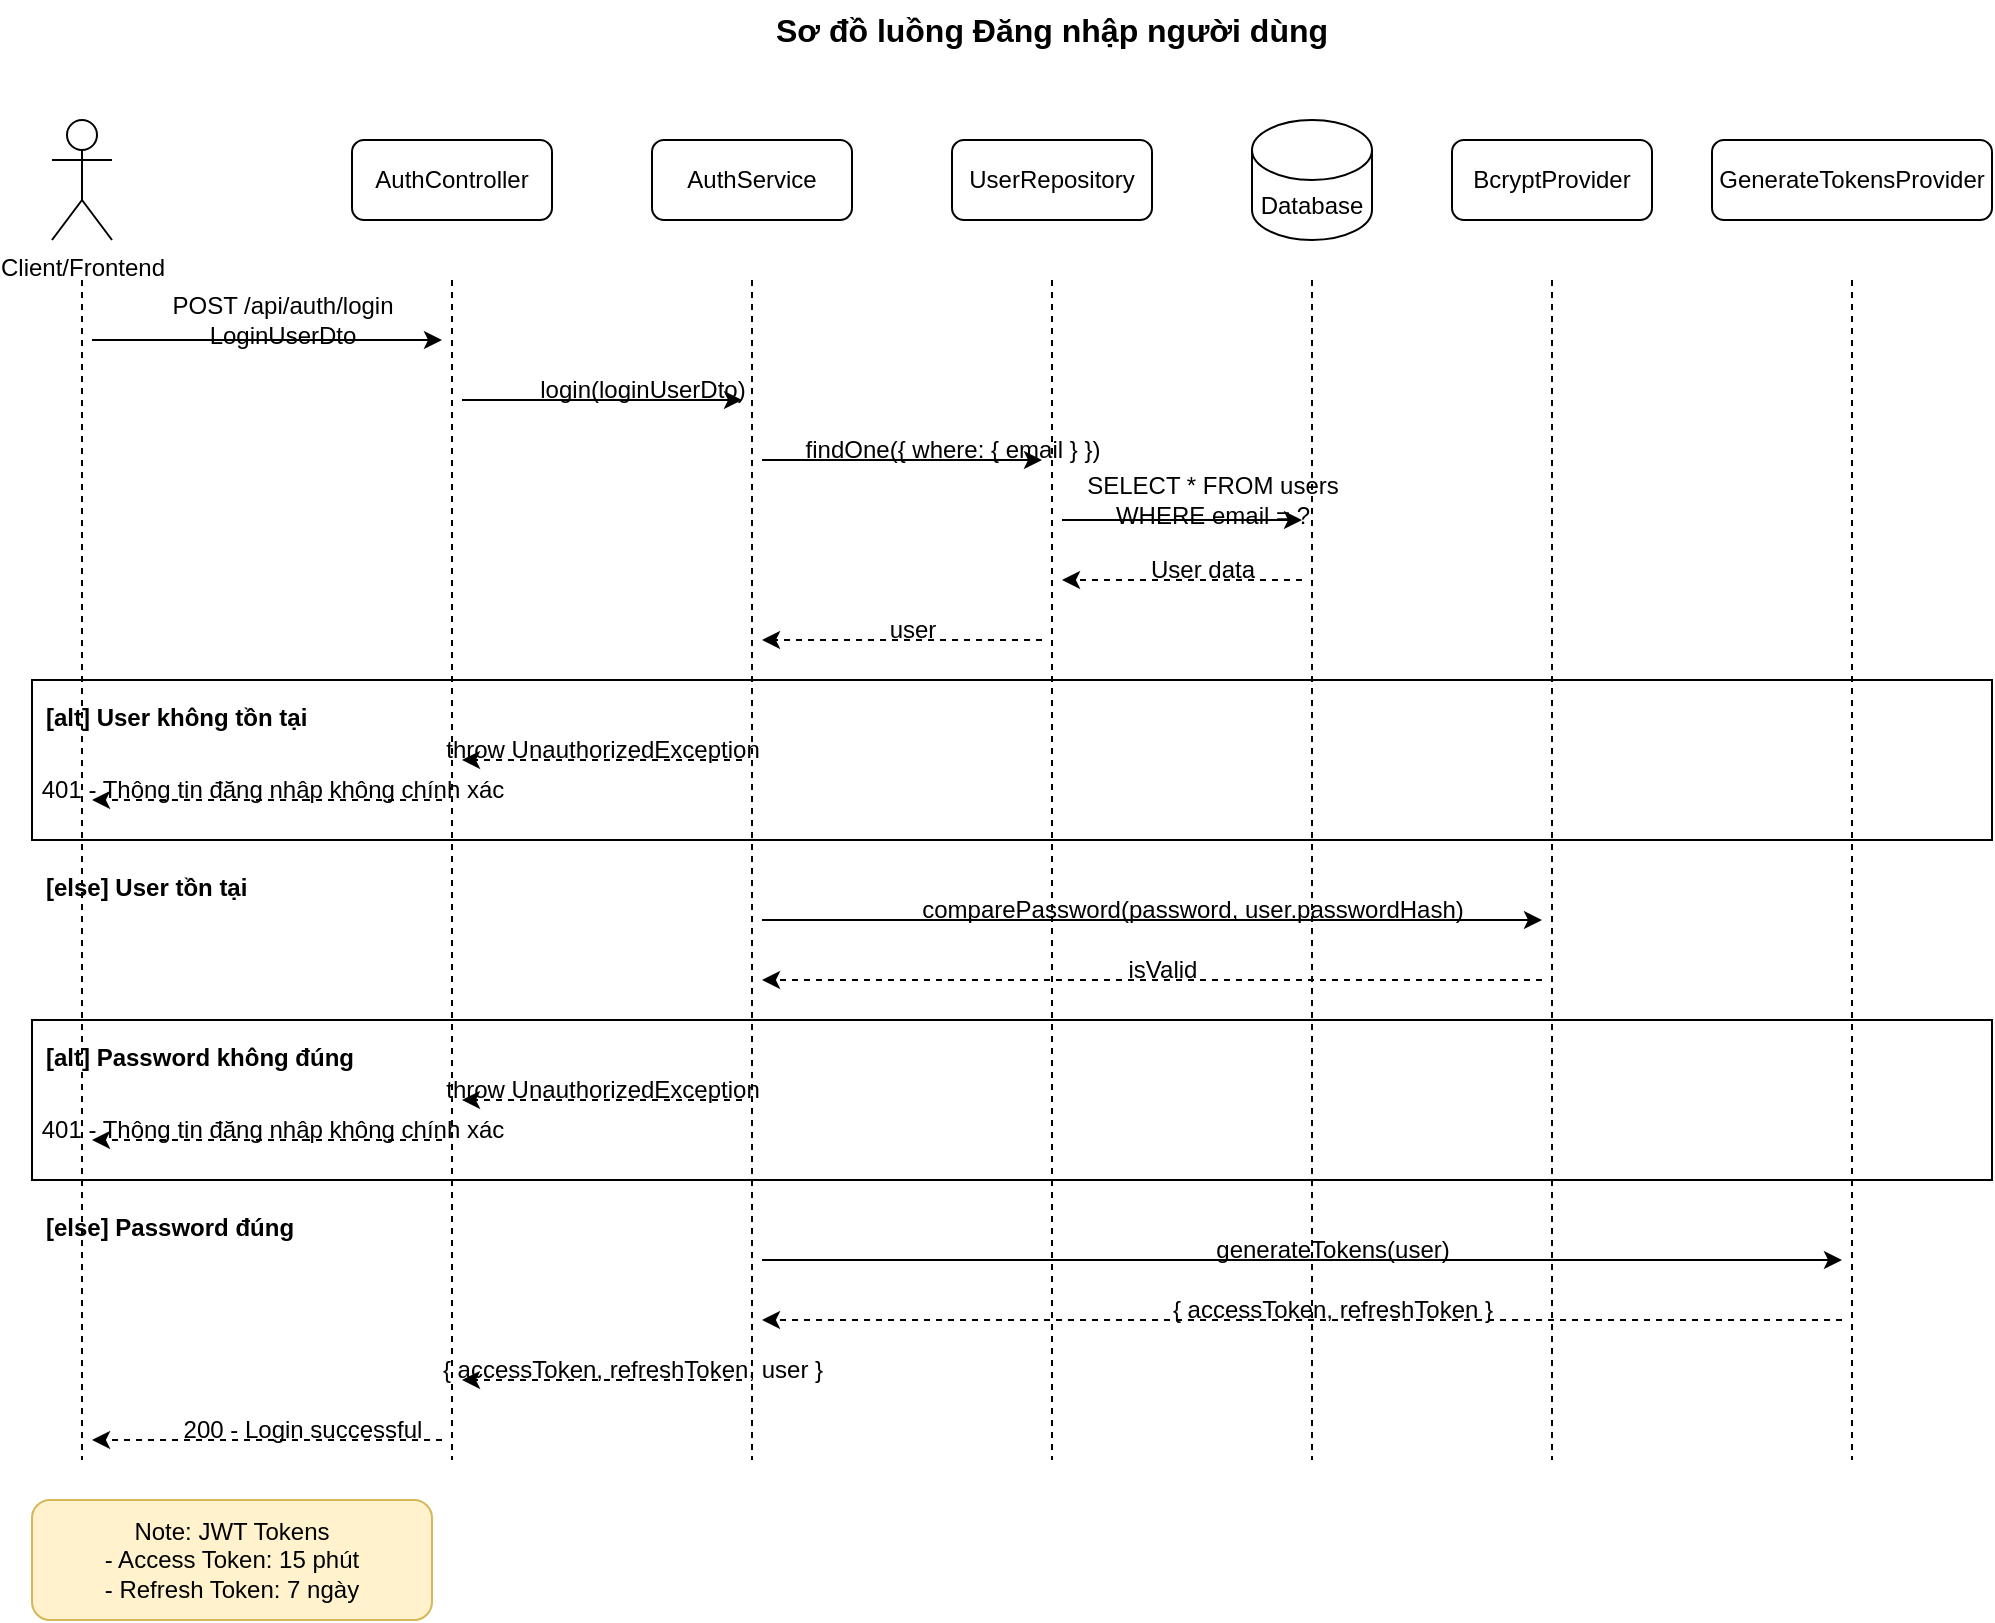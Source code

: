 <mxfile version="24.7.17">
  <diagram name="Luồng Đăng nhập" id="login_flow">
    <mxGraphModel dx="1422" dy="794" grid="1" gridSize="10" guides="1" tooltips="1" connect="1" arrows="1" fold="1" page="1" pageScale="1" pageWidth="1169" pageHeight="827" math="0" shadow="0">
      <root>
        <mxCell id="0" />
        <mxCell id="1" parent="0" />
        
        <!-- Title -->
        <mxCell id="title" value="Sơ đồ luồng Đăng nhập người dùng" style="text;html=1;strokeColor=none;fillColor=none;align=center;verticalAlign=middle;whiteSpace=wrap;rounded=0;fontSize=16;fontStyle=1;" vertex="1" parent="1">
          <mxGeometry x="400" y="20" width="300" height="30" as="geometry" />
        </mxCell>
        
        <!-- Actors -->
        <mxCell id="client" value="Client/Frontend" style="shape=umlActor;verticalLabelPosition=bottom;verticalAlign=top;html=1;outlineConnect=0;" vertex="1" parent="1">
          <mxGeometry x="50" y="80" width="30" height="60" as="geometry" />
        </mxCell>
        
        <mxCell id="controller" value="AuthController" style="rounded=1;whiteSpace=wrap;html=1;" vertex="1" parent="1">
          <mxGeometry x="200" y="90" width="100" height="40" as="geometry" />
        </mxCell>
        
        <mxCell id="service" value="AuthService" style="rounded=1;whiteSpace=wrap;html=1;" vertex="1" parent="1">
          <mxGeometry x="350" y="90" width="100" height="40" as="geometry" />
        </mxCell>
        
        <mxCell id="repo" value="UserRepository" style="rounded=1;whiteSpace=wrap;html=1;" vertex="1" parent="1">
          <mxGeometry x="500" y="90" width="100" height="40" as="geometry" />
        </mxCell>
        
        <mxCell id="database" value="Database" style="shape=cylinder3;whiteSpace=wrap;html=1;boundedLbl=1;backgroundOutline=1;size=15;" vertex="1" parent="1">
          <mxGeometry x="650" y="80" width="60" height="60" as="geometry" />
        </mxCell>
        
        <mxCell id="bcrypt" value="BcryptProvider" style="rounded=1;whiteSpace=wrap;html=1;" vertex="1" parent="1">
          <mxGeometry x="750" y="90" width="100" height="40" as="geometry" />
        </mxCell>
        
        <mxCell id="token_gen" value="GenerateTokensProvider" style="rounded=1;whiteSpace=wrap;html=1;" vertex="1" parent="1">
          <mxGeometry x="880" y="90" width="140" height="40" as="geometry" />
        </mxCell>
        
        <!-- Lifelines -->
        <mxCell id="client_lifeline" value="" style="endArrow=none;dashed=1;html=1;rounded=0;" edge="1" parent="1">
          <mxGeometry width="50" height="50" relative="1" as="geometry">
            <mxPoint x="65" y="160" as="sourcePoint" />
            <mxPoint x="65" y="750" as="targetPoint" />
          </mxGeometry>
        </mxCell>
        
        <mxCell id="controller_lifeline" value="" style="endArrow=none;dashed=1;html=1;rounded=0;" edge="1" parent="1">
          <mxGeometry width="50" height="50" relative="1" as="geometry">
            <mxPoint x="250" y="160" as="sourcePoint" />
            <mxPoint x="250" y="750" as="targetPoint" />
          </mxGeometry>
        </mxCell>
        
        <mxCell id="service_lifeline" value="" style="endArrow=none;dashed=1;html=1;rounded=0;" edge="1" parent="1">
          <mxGeometry width="50" height="50" relative="1" as="geometry">
            <mxPoint x="400" y="160" as="sourcePoint" />
            <mxPoint x="400" y="750" as="targetPoint" />
          </mxGeometry>
        </mxCell>
        
        <mxCell id="repo_lifeline" value="" style="endArrow=none;dashed=1;html=1;rounded=0;" edge="1" parent="1">
          <mxGeometry width="50" height="50" relative="1" as="geometry">
            <mxPoint x="550" y="160" as="sourcePoint" />
            <mxPoint x="550" y="750" as="targetPoint" />
          </mxGeometry>
        </mxCell>
        
        <mxCell id="database_lifeline" value="" style="endArrow=none;dashed=1;html=1;rounded=0;" edge="1" parent="1">
          <mxGeometry width="50" height="50" relative="1" as="geometry">
            <mxPoint x="680" y="160" as="sourcePoint" />
            <mxPoint x="680" y="750" as="targetPoint" />
          </mxGeometry>
        </mxCell>
        
        <mxCell id="bcrypt_lifeline" value="" style="endArrow=none;dashed=1;html=1;rounded=0;" edge="1" parent="1">
          <mxGeometry width="50" height="50" relative="1" as="geometry">
            <mxPoint x="800" y="160" as="sourcePoint" />
            <mxPoint x="800" y="750" as="targetPoint" />
          </mxGeometry>
        </mxCell>
        
        <mxCell id="token_lifeline" value="" style="endArrow=none;dashed=1;html=1;rounded=0;" edge="1" parent="1">
          <mxGeometry width="50" height="50" relative="1" as="geometry">
            <mxPoint x="950" y="160" as="sourcePoint" />
            <mxPoint x="950" y="750" as="targetPoint" />
          </mxGeometry>
        </mxCell>
        
        <!-- Messages -->
        <!-- 1. POST login request -->
        <mxCell id="msg1" value="" style="endArrow=classic;html=1;rounded=0;" edge="1" parent="1">
          <mxGeometry width="50" height="50" relative="1" as="geometry">
            <mxPoint x="70" y="190" as="sourcePoint" />
            <mxPoint x="245" y="190" as="targetPoint" />
          </mxGeometry>
        </mxCell>
        <mxCell id="msg1_label" value="POST /api/auth/login&#xa;LoginUserDto" style="text;html=1;align=center;verticalAlign=middle;resizable=0;points=[];autosize=1;strokeColor=none;fillColor=none;" vertex="1" parent="1">
          <mxGeometry x="110" y="160" width="110" height="40" as="geometry" />
        </mxCell>
        
        <!-- 2. Call service -->
        <mxCell id="msg2" value="" style="endArrow=classic;html=1;rounded=0;" edge="1" parent="1">
          <mxGeometry width="50" height="50" relative="1" as="geometry">
            <mxPoint x="255" y="220" as="sourcePoint" />
            <mxPoint x="395" y="220" as="targetPoint" />
          </mxGeometry>
        </mxCell>
        <mxCell id="msg2_label" value="login(loginUserDto)" style="text;html=1;align=center;verticalAlign=middle;resizable=0;points=[];autosize=1;strokeColor=none;fillColor=none;" vertex="1" parent="1">
          <mxGeometry x="290" y="200" width="110" height="30" as="geometry" />
        </mxCell>
        
        <!-- 3. Get user by email -->
        <mxCell id="msg3" value="" style="endArrow=classic;html=1;rounded=0;" edge="1" parent="1">
          <mxGeometry width="50" height="50" relative="1" as="geometry">
            <mxPoint x="405" y="250" as="sourcePoint" />
            <mxPoint x="545" y="250" as="targetPoint" />
          </mxGeometry>
        </mxCell>
        <mxCell id="msg3_label" value="findOne({ where: { email } })" style="text;html=1;align=center;verticalAlign=middle;resizable=0;points=[];autosize=1;strokeColor=none;fillColor=none;" vertex="1" parent="1">
          <mxGeometry x="420" y="230" width="160" height="30" as="geometry" />
        </mxCell>
        
        <!-- 4. Database query -->
        <mxCell id="msg4" value="" style="endArrow=classic;html=1;rounded=0;" edge="1" parent="1">
          <mxGeometry width="50" height="50" relative="1" as="geometry">
            <mxPoint x="555" y="280" as="sourcePoint" />
            <mxPoint x="675" y="280" as="targetPoint" />
          </mxGeometry>
        </mxCell>
        <mxCell id="msg4_label" value="SELECT * FROM users&#xa;WHERE email = ?" style="text;html=1;align=center;verticalAlign=middle;resizable=0;points=[];autosize=1;strokeColor=none;fillColor=none;" vertex="1" parent="1">
          <mxGeometry x="570" y="250" width="120" height="40" as="geometry" />
        </mxCell>
        
        <!-- 5. Database response -->
        <mxCell id="msg5" value="" style="endArrow=classic;html=1;rounded=0;dashed=1;" edge="1" parent="1">
          <mxGeometry width="50" height="50" relative="1" as="geometry">
            <mxPoint x="675" y="310" as="sourcePoint" />
            <mxPoint x="555" y="310" as="targetPoint" />
          </mxGeometry>
        </mxCell>
        <mxCell id="msg5_label" value="User data" style="text;html=1;align=center;verticalAlign=middle;resizable=0;points=[];autosize=1;strokeColor=none;fillColor=none;" vertex="1" parent="1">
          <mxGeometry x="590" y="290" width="70" height="30" as="geometry" />
        </mxCell>
        
        <!-- 6. Repository response -->
        <mxCell id="msg6" value="" style="endArrow=classic;html=1;rounded=0;dashed=1;" edge="1" parent="1">
          <mxGeometry width="50" height="50" relative="1" as="geometry">
            <mxPoint x="545" y="340" as="sourcePoint" />
            <mxPoint x="405" y="340" as="targetPoint" />
          </mxGeometry>
        </mxCell>
        <mxCell id="msg6_label" value="user" style="text;html=1;align=center;verticalAlign=middle;resizable=0;points=[];autosize=1;strokeColor=none;fillColor=none;" vertex="1" parent="1">
          <mxGeometry x="460" y="320" width="40" height="30" as="geometry" />
        </mxCell>
        
        <!-- Alt frame for user not found -->
        <mxCell id="alt_frame1" value="" style="rounded=0;whiteSpace=wrap;html=1;fillColor=none;strokeColor=#000000;strokeWidth=1;" vertex="1" parent="1">
          <mxGeometry x="40" y="360" width="980" height="80" as="geometry" />
        </mxCell>
        <mxCell id="alt_label1" value="[alt] User không tồn tại" style="text;html=1;align=left;verticalAlign=top;resizable=0;points=[];autosize=1;strokeColor=none;fillColor=none;fontStyle=1;" vertex="1" parent="1">
          <mxGeometry x="45" y="365" width="140" height="30" as="geometry" />
        </mxCell>
        
        <!-- 7. Throw exception -->
        <mxCell id="msg7" value="" style="endArrow=classic;html=1;rounded=0;dashed=1;" edge="1" parent="1">
          <mxGeometry width="50" height="50" relative="1" as="geometry">
            <mxPoint x="395" y="400" as="sourcePoint" />
            <mxPoint x="255" y="400" as="targetPoint" />
          </mxGeometry>
        </mxCell>
        <mxCell id="msg7_label" value="throw UnauthorizedException" style="text;html=1;align=center;verticalAlign=middle;resizable=0;points=[];autosize=1;strokeColor=none;fillColor=none;" vertex="1" parent="1">
          <mxGeometry x="250" y="380" width="150" height="30" as="geometry" />
        </mxCell>
        
        <!-- 8. Error response -->
        <mxCell id="msg8" value="" style="endArrow=classic;html=1;rounded=0;dashed=1;" edge="1" parent="1">
          <mxGeometry width="50" height="50" relative="1" as="geometry">
            <mxPoint x="245" y="420" as="sourcePoint" />
            <mxPoint x="70" y="420" as="targetPoint" />
          </mxGeometry>
        </mxCell>
        <mxCell id="msg8_label" value="401 - Thông tin đăng nhập không chính xác" style="text;html=1;align=center;verticalAlign=middle;resizable=0;points=[];autosize=1;strokeColor=none;fillColor=none;" vertex="1" parent="1">
          <mxGeometry x="40" y="400" width="240" height="30" as="geometry" />
        </mxCell>
        
        <!-- Else part -->
        <mxCell id="else_label1" value="[else] User tồn tại" style="text;html=1;align=left;verticalAlign=top;resizable=0;points=[];autosize=1;strokeColor=none;fillColor=none;fontStyle=1;" vertex="1" parent="1">
          <mxGeometry x="45" y="450" width="110" height="30" as="geometry" />
        </mxCell>
        
        <!-- 9. Compare password -->
        <mxCell id="msg9" value="" style="endArrow=classic;html=1;rounded=0;" edge="1" parent="1">
          <mxGeometry width="50" height="50" relative="1" as="geometry">
            <mxPoint x="405" y="480" as="sourcePoint" />
            <mxPoint x="795" y="480" as="targetPoint" />
          </mxGeometry>
        </mxCell>
        <mxCell id="msg9_label" value="comparePassword(password, user.passwordHash)" style="text;html=1;align=center;verticalAlign=middle;resizable=0;points=[];autosize=1;strokeColor=none;fillColor=none;" vertex="1" parent="1">
          <mxGeometry x="490" y="460" width="260" height="30" as="geometry" />
        </mxCell>
        
        <!-- 10. Password comparison result -->
        <mxCell id="msg10" value="" style="endArrow=classic;html=1;rounded=0;dashed=1;" edge="1" parent="1">
          <mxGeometry width="50" height="50" relative="1" as="geometry">
            <mxPoint x="795" y="510" as="sourcePoint" />
            <mxPoint x="405" y="510" as="targetPoint" />
          </mxGeometry>
        </mxCell>
        <mxCell id="msg10_label" value="isValid" style="text;html=1;align=center;verticalAlign=middle;resizable=0;points=[];autosize=1;strokeColor=none;fillColor=none;" vertex="1" parent="1">
          <mxGeometry x="580" y="490" width="50" height="30" as="geometry" />
        </mxCell>
        
        <!-- Alt frame for invalid password -->
        <mxCell id="alt_frame2" value="" style="rounded=0;whiteSpace=wrap;html=1;fillColor=none;strokeColor=#000000;strokeWidth=1;" vertex="1" parent="1">
          <mxGeometry x="40" y="530" width="980" height="80" as="geometry" />
        </mxCell>
        <mxCell id="alt_label2" value="[alt] Password không đúng" style="text;html=1;align=left;verticalAlign=top;resizable=0;points=[];autosize=1;strokeColor=none;fillColor=none;fontStyle=1;" vertex="1" parent="1">
          <mxGeometry x="45" y="535" width="150" height="30" as="geometry" />
        </mxCell>
        
        <!-- 11. Throw password exception -->
        <mxCell id="msg11" value="" style="endArrow=classic;html=1;rounded=0;dashed=1;" edge="1" parent="1">
          <mxGeometry width="50" height="50" relative="1" as="geometry">
            <mxPoint x="395" y="570" as="sourcePoint" />
            <mxPoint x="255" y="570" as="targetPoint" />
          </mxGeometry>
        </mxCell>
        <mxCell id="msg11_label" value="throw UnauthorizedException" style="text;html=1;align=center;verticalAlign=middle;resizable=0;points=[];autosize=1;strokeColor=none;fillColor=none;" vertex="1" parent="1">
          <mxGeometry x="250" y="550" width="150" height="30" as="geometry" />
        </mxCell>
        
        <!-- 12. Password error response -->
        <mxCell id="msg12" value="" style="endArrow=classic;html=1;rounded=0;dashed=1;" edge="1" parent="1">
          <mxGeometry width="50" height="50" relative="1" as="geometry">
            <mxPoint x="245" y="590" as="sourcePoint" />
            <mxPoint x="70" y="590" as="targetPoint" />
          </mxGeometry>
        </mxCell>
        <mxCell id="msg12_label" value="401 - Thông tin đăng nhập không chính xác" style="text;html=1;align=center;verticalAlign=middle;resizable=0;points=[];autosize=1;strokeColor=none;fillColor=none;" vertex="1" parent="1">
          <mxGeometry x="40" y="570" width="240" height="30" as="geometry" />
        </mxCell>
        
        <!-- Else part 2 -->
        <mxCell id="else_label2" value="[else] Password đúng" style="text;html=1;align=left;verticalAlign=top;resizable=0;points=[];autosize=1;strokeColor=none;fillColor=none;fontStyle=1;" vertex="1" parent="1">
          <mxGeometry x="45" y="620" width="120" height="30" as="geometry" />
        </mxCell>
        
        <!-- 13. Generate tokens -->
        <mxCell id="msg13" value="" style="endArrow=classic;html=1;rounded=0;" edge="1" parent="1">
          <mxGeometry width="50" height="50" relative="1" as="geometry">
            <mxPoint x="405" y="650" as="sourcePoint" />
            <mxPoint x="945" y="650" as="targetPoint" />
          </mxGeometry>
        </mxCell>
        <mxCell id="msg13_label" value="generateTokens(user)" style="text;html=1;align=center;verticalAlign=middle;resizable=0;points=[];autosize=1;strokeColor=none;fillColor=none;" vertex="1" parent="1">
          <mxGeometry x="630" y="630" width="120" height="30" as="geometry" />
        </mxCell>
        
        <!-- 14. Token generation response -->
        <mxCell id="msg14" value="" style="endArrow=classic;html=1;rounded=0;dashed=1;" edge="1" parent="1">
          <mxGeometry width="50" height="50" relative="1" as="geometry">
            <mxPoint x="945" y="680" as="sourcePoint" />
            <mxPoint x="405" y="680" as="targetPoint" />
          </mxGeometry>
        </mxCell>
        <mxCell id="msg14_label" value="{ accessToken, refreshToken }" style="text;html=1;align=center;verticalAlign=middle;resizable=0;points=[];autosize=1;strokeColor=none;fillColor=none;" vertex="1" parent="1">
          <mxGeometry x="610" y="660" width="160" height="30" as="geometry" />
        </mxCell>
        
        <!-- 15. Return success -->
        <mxCell id="msg15" value="" style="endArrow=classic;html=1;rounded=0;dashed=1;" edge="1" parent="1">
          <mxGeometry width="50" height="50" relative="1" as="geometry">
            <mxPoint x="395" y="710" as="sourcePoint" />
            <mxPoint x="255" y="710" as="targetPoint" />
          </mxGeometry>
        </mxCell>
        <mxCell id="msg15_label" value="{ accessToken, refreshToken, user }" style="text;html=1;align=center;verticalAlign=middle;resizable=0;points=[];autosize=1;strokeColor=none;fillColor=none;" vertex="1" parent="1">
          <mxGeometry x="250" y="690" width="180" height="30" as="geometry" />
        </mxCell>
        
        <!-- 16. Final response -->
        <mxCell id="msg16" value="" style="endArrow=classic;html=1;rounded=0;dashed=1;" edge="1" parent="1">
          <mxGeometry width="50" height="50" relative="1" as="geometry">
            <mxPoint x="245" y="740" as="sourcePoint" />
            <mxPoint x="70" y="740" as="targetPoint" />
          </mxGeometry>
        </mxCell>
        <mxCell id="msg16_label" value="200 - Login successful" style="text;html=1;align=center;verticalAlign=middle;resizable=0;points=[];autosize=1;strokeColor=none;fillColor=none;" vertex="1" parent="1">
          <mxGeometry x="110" y="720" width="130" height="30" as="geometry" />
        </mxCell>
        
        <!-- Note box -->
        <mxCell id="note" value="Note: JWT Tokens&#xa;- Access Token: 15 phút&#xa;- Refresh Token: 7 ngày" style="rounded=1;whiteSpace=wrap;html=1;fillColor=#fff2cc;strokeColor=#d6b656;" vertex="1" parent="1">
          <mxGeometry x="40" y="770" width="200" height="60" as="geometry" />
        </mxCell>
        
      </root>
    </mxGraphModel>
  </diagram>
</mxfile> 